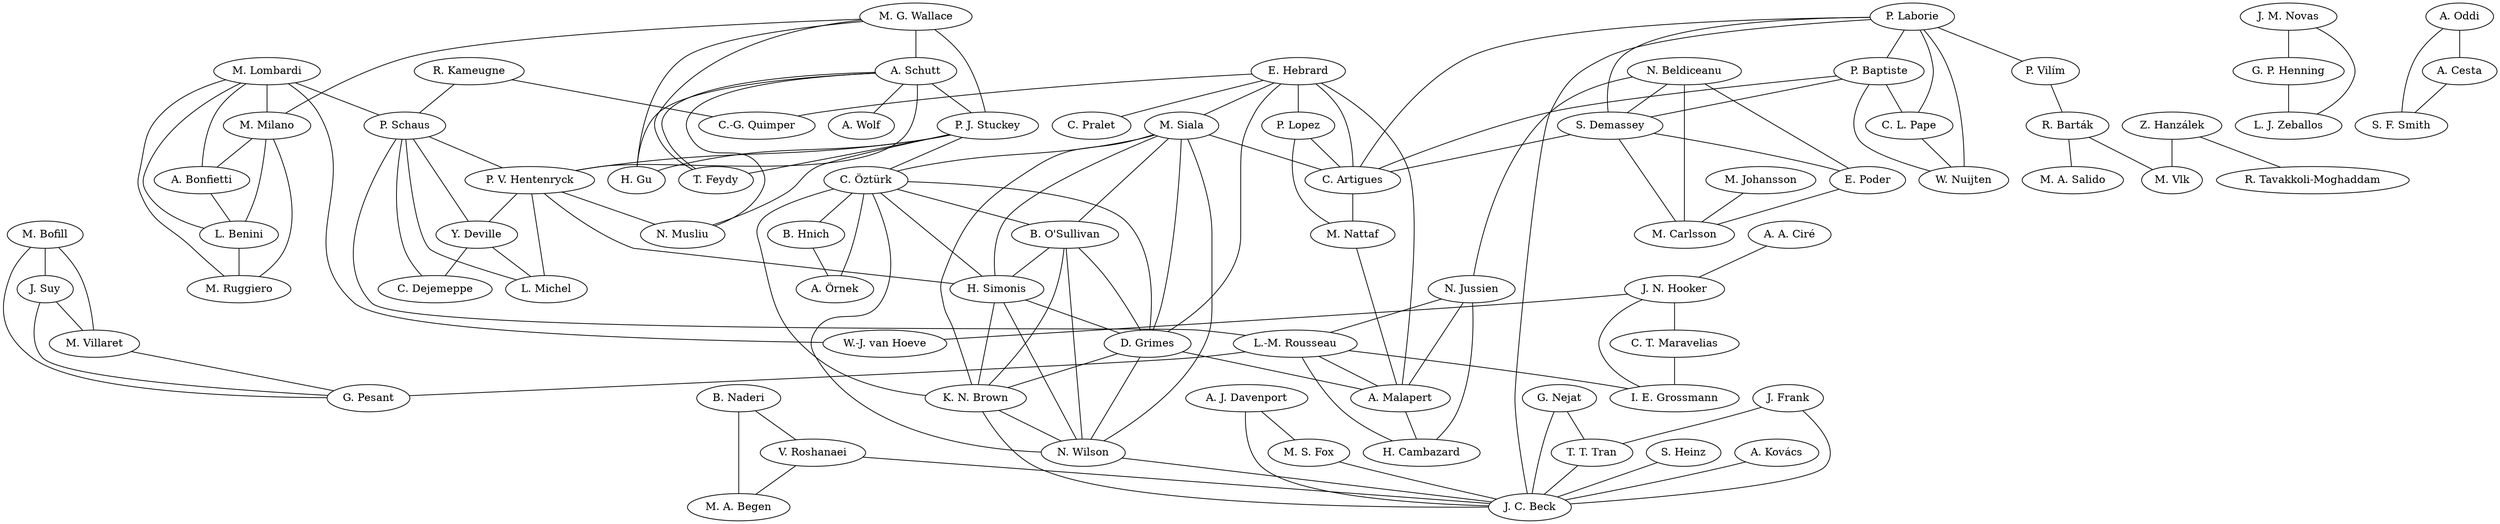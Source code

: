 strict graph coauth {
a326 [label="L.-M. Rousseau"]
a232 [label="J. Suy"]
a151 [label="Y. Deville"]
a128 [label="N. Beldiceanu"]
a121 [label="P. Vilím"]
a728 [label="V. Roshanaei"]
a117 [label="M. G. Wallace"]
a430 [label="R. Tavakkoli-Moghaddam"]
a91 [label="M. Carlsson"]
a157 [label="A. A. Ciré"]
a89 [label="J. C. Beck"]
a37 [label="C.-G. Quimper"]
a524 [label="J. M. Novas"]
a125 [label="P. J. Stuckey"]
a217 [label="K. N. Brown"]
a243 [label="S. Demassey"]
a51 [label="A. Wolf"]
a138 [label="A. Örnek"]
a181 [label="D. Grimes"]
a142 [label="M. Lombardi"]
a381 [label="C. T. Maravelias"]
a198 [label="A. Bonfietti"]
a133 [label="S. Heinz"]
a17 [label="H. Simonis"]
a3 [label="P. Lopez"]
a146 [label="A. Kovács"]
a143 [label="M. Milano"]
a248 [label="A. J. Davenport"]
a826 [label="N. Wilson"]
a124 [label="A. Schutt"]
a160 [label="J. N. Hooker"]
a233 [label="M. Villaret"]
a148 [label="P. V. Hentenryck"]
a75 [label="M. Johansson"]
a137 [label="B. Hnich"]
a656 [label="W. Nuijten"]
a8 [label="G. Pesant"]
a999 [label="H. Cambazard"]
a204 [label="G. Nejat"]
a152 [label="R. Barták"]
a302 [label="M. S. Fox"]
a282 [label="A. Oddi"]
a162 [label="P. Baptiste"]
a129 [label="M. Siala"]
a718 [label="M. Ruggiero"]
a298 [label="S. F. Smith"]
a284 [label="A. Cesta"]
a799 [label="T. T. Tran"]
a163 [label="C. L. Pape"]
a202 [label="C. Dejemeppe"]
a836 [label="M. A. Begen"]
a81 [label="M. Nattaf"]
a10 [label="R. Kameugne"]
a21 [label="C. Pralet"]
a32 [label="L. Michel"]
a1 [label="E. Hebrard"]
a588 [label="G. P. Henning"]
a206 [label="W.-J. van Hoeve"]
a6 [label="C. Artigues"]
a336 [label="H. Gu"]
a382 [label="I. E. Grossmann"]
a118 [label="P. Laborie"]
a245 [label="L. Benini"]
a116 [label="Z. Hanzálek"]
a228 [label="M. Bofill"]
a621 [label="L. J. Zeballos"]
a45 [label="N. Musliu"]
a82 [label="A. Malapert"]
a311 [label="M. Vlk"]
a135 [label="C. Öztürk"]
a154 [label="T. Feydy"]
a726 [label="B. Naderi"]
a16 [label="B. O'Sullivan"]
a153 [label="M. A. Salido"]
a358 [label="E. Poder"]
a147 [label="P. Schaus"]
a379 [label="J. Frank"]
a247 [label="N. Jussien"]
  a1 -- a181 [weight=4]
   a302 -- a89 [weight=8]
   a16 -- a17 [weight=8]
   a162 -- a163 [weight=9]
   a143 -- a245 [weight=16]
   a247 -- a999 [weight=5]
   a181 -- a82 [weight=1]
   a1 -- a82 [weight=1]
   a121 -- a152 [weight=2]
   a152 -- a311 [weight=1]
   a284 -- a298 [weight=5]
   a282 -- a284 [weight=8]
   a282 -- a298 [weight=7]
   a204 -- a89 [weight=5]
   a128 -- a247 [weight=1]
   a1 -- a6 [weight=5]
   a1 -- a3 [weight=5]
   a3 -- a6 [weight=10]
   a142 -- a143 [weight=23]
   a124 -- a125 [weight=16]
   a124 -- a154 [weight=8]
   a117 -- a124 [weight=8]
   a117 -- a125 [weight=8]
   a117 -- a154 [weight=5]
   a125 -- a154 [weight=8]
   a146 -- a89 [weight=3]
   a232 -- a233 [weight=5]
   a228 -- a232 [weight=5]
   a228 -- a233 [weight=5]
   a204 -- a799 [weight=3]
   a799 -- a89 [weight=10]
   a116 -- a311 [weight=4]
   a135 -- a138 [weight=5]
   a118 -- a121 [weight=2]
   a143 -- a198 [weight=9]
   a726 -- a836 [weight=5]
   a726 -- a728 [weight=5]
   a728 -- a836 [weight=2]
   a117 -- a143 [weight=2]
   a245 -- a718 [weight=5]
   a143 -- a718 [weight=5]
   a142 -- a245 [weight=12]
   a142 -- a718 [weight=4]
   a151 -- a202 [weight=1]
   a248 -- a89 [weight=4]
   a248 -- a302 [weight=4]
   a82 -- a999 [weight=2]
   a326 -- a82 [weight=3]
   a326 -- a999 [weight=2]
   a247 -- a82 [weight=2]
   a247 -- a326 [weight=2]
   a1 -- a37 [weight=1]
   a124 -- a148 [weight=2]
   a148 -- a45 [weight=1]
   a137 -- a138 [weight=4]
   a133 -- a89 [weight=3]
   a826 -- a89 [weight=3]
   a10 -- a147 [weight=1]
   a217 -- a89 [weight=2]
   a142 -- a198 [weight=8]
   a163 -- a656 [weight=4]
   a10 -- a37 [weight=1]
   a198 -- a245 [weight=4]
   a232 -- a8 [weight=1]
   a233 -- a8 [weight=1]
   a228 -- a8 [weight=1]
   a157 -- a160 [weight=2]
   a728 -- a89 [weight=1]
   a125 -- a148 [weight=1]
   a588 -- a621 [weight=4]
   a117 -- a336 [weight=3]
   a125 -- a336 [weight=3]
   a116 -- a430 [weight=1]
   a381 -- a382 [weight=3]
   a6 -- a81 [weight=4]
   a3 -- a81 [weight=4]
   a75 -- a91 [weight=2]
   a379 -- a89 [weight=2]
   a379 -- a799 [weight=3]
   a118 -- a89 [weight=2]
   a148 -- a17 [weight=2]
   a358 -- a91 [weight=2]
   a128 -- a358 [weight=5]
   a128 -- a91 [weight=7]
   a124 -- a336 [weight=3]
   a147 -- a151 [weight=3]
   a148 -- a151 [weight=2]
   a124 -- a51 [weight=2]
   a326 -- a8 [weight=3]
   a16 -- a181 [weight=3]
   a16 -- a217 [weight=2]
   a16 -- a826 [weight=2]
   a135 -- a16 [weight=2]
   a135 -- a181 [weight=2]
   a135 -- a17 [weight=2]
   a135 -- a217 [weight=2]
   a135 -- a826 [weight=2]
   a181 -- a217 [weight=2]
   a181 -- a826 [weight=2]
   a17 -- a181 [weight=3]
   a17 -- a217 [weight=2]
   a17 -- a826 [weight=2]
   a217 -- a826 [weight=2]
   a129 -- a16 [weight=2]
   a129 -- a135 [weight=2]
   a129 -- a181 [weight=2]
   a129 -- a17 [weight=2]
   a129 -- a217 [weight=2]
   a129 -- a826 [weight=2]
   a524 -- a588 [weight=5]
   a524 -- a621 [weight=1]
   a243 -- a6 [weight=2]
   a152 -- a153 [weight=2]
   a135 -- a137 [weight=3]
   a142 -- a206 [weight=1]
   a124 -- a45 [weight=1]
   a125 -- a45 [weight=1]
   a162 -- a656 [weight=3]
   a160 -- a381 [weight=1]
   a160 -- a382 [weight=1]
   a1 -- a129 [weight=1]
   a129 -- a6 [weight=1]
   a147 -- a202 [weight=3]
   a81 -- a82 [weight=3]
   a128 -- a243 [weight=1]
   a243 -- a358 [weight=1]
   a243 -- a91 [weight=1]
   a148 -- a32 [weight=4]
   a142 -- a147 [weight=2]
   a125 -- a135 [weight=1]
   a147 -- a32 [weight=1]
   a147 -- a148 [weight=1]
   a151 -- a32 [weight=1]
   a118 -- a163 [weight=1]
   a118 -- a162 [weight=2]
   a118 -- a656 [weight=3]
   a160 -- a206 [weight=1]
   a326 -- a382 [weight=1]
   a1 -- a21 [weight=1]
   a147 -- a326 [weight=1]
   a162 -- a6 [weight=1]
   a162 -- a243 [weight=1]
   a118 -- a6 [weight=1]
   a118 -- a243 [weight=1]
 }
